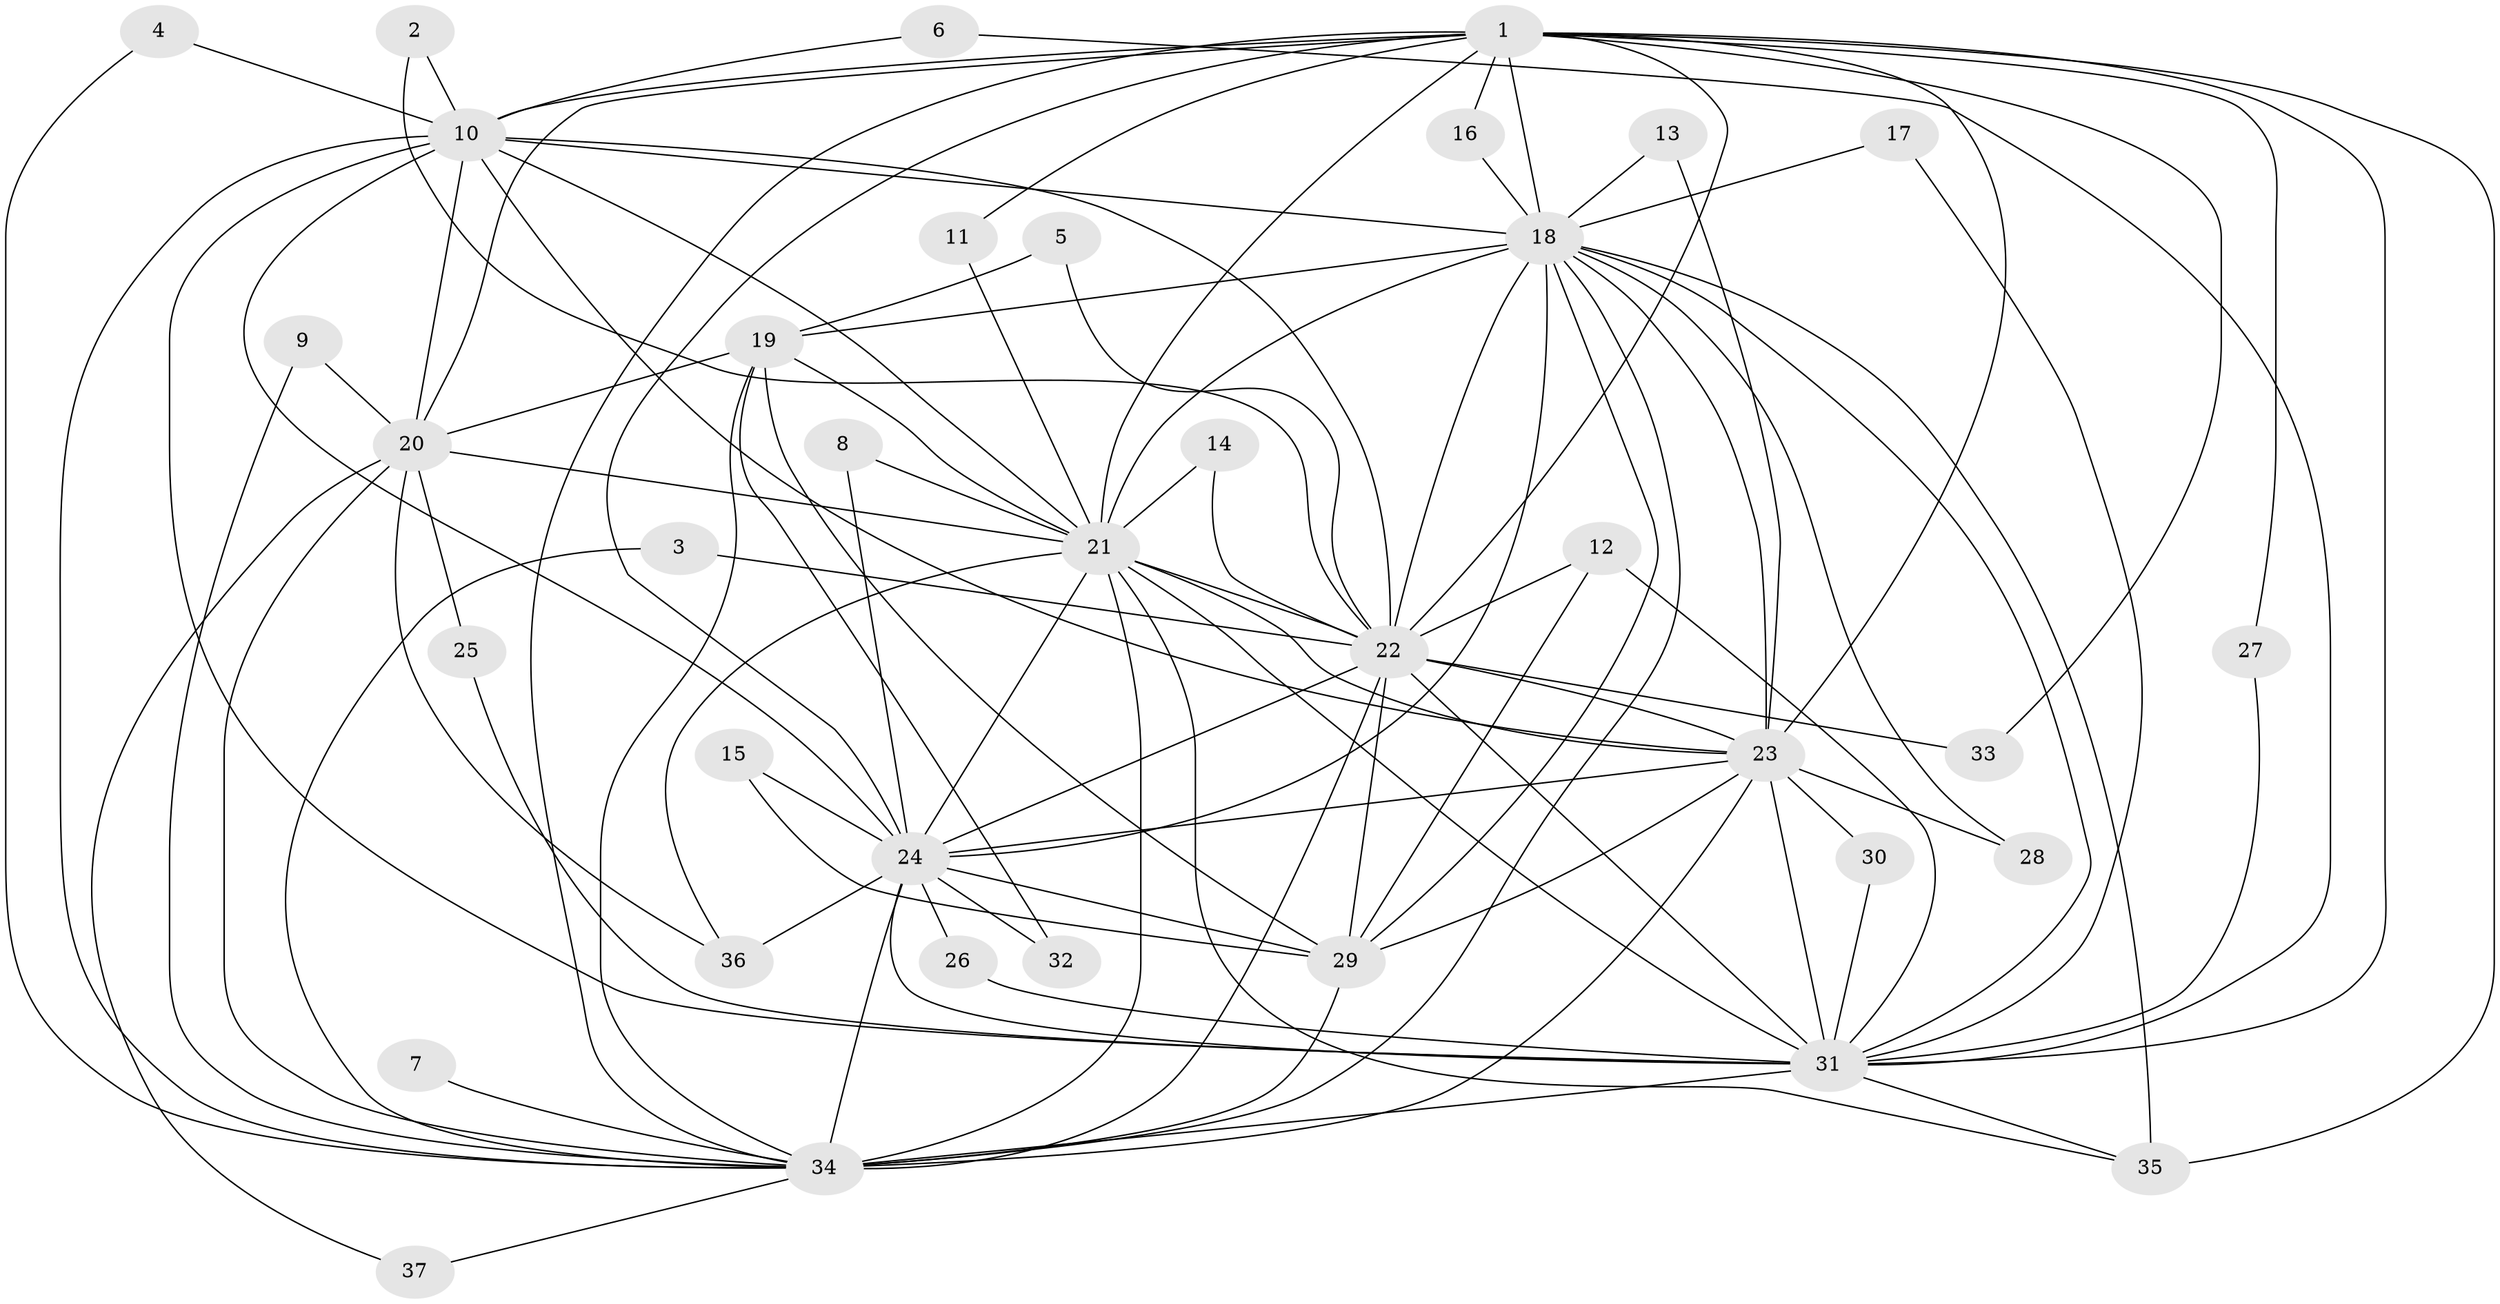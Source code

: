 // original degree distribution, {16: 0.043478260869565216, 12: 0.014492753623188406, 18: 0.014492753623188406, 23: 0.014492753623188406, 19: 0.028985507246376812, 21: 0.028985507246376812, 3: 0.13043478260869565, 5: 0.014492753623188406, 2: 0.6521739130434783, 6: 0.014492753623188406, 9: 0.014492753623188406, 4: 0.028985507246376812}
// Generated by graph-tools (version 1.1) at 2025/25/03/09/25 03:25:43]
// undirected, 37 vertices, 103 edges
graph export_dot {
graph [start="1"]
  node [color=gray90,style=filled];
  1;
  2;
  3;
  4;
  5;
  6;
  7;
  8;
  9;
  10;
  11;
  12;
  13;
  14;
  15;
  16;
  17;
  18;
  19;
  20;
  21;
  22;
  23;
  24;
  25;
  26;
  27;
  28;
  29;
  30;
  31;
  32;
  33;
  34;
  35;
  36;
  37;
  1 -- 10 [weight=4.0];
  1 -- 11 [weight=1.0];
  1 -- 16 [weight=1.0];
  1 -- 18 [weight=2.0];
  1 -- 20 [weight=1.0];
  1 -- 21 [weight=2.0];
  1 -- 22 [weight=3.0];
  1 -- 23 [weight=2.0];
  1 -- 24 [weight=2.0];
  1 -- 27 [weight=1.0];
  1 -- 31 [weight=3.0];
  1 -- 33 [weight=1.0];
  1 -- 34 [weight=2.0];
  1 -- 35 [weight=1.0];
  2 -- 10 [weight=1.0];
  2 -- 22 [weight=1.0];
  3 -- 22 [weight=1.0];
  3 -- 34 [weight=1.0];
  4 -- 10 [weight=1.0];
  4 -- 34 [weight=1.0];
  5 -- 19 [weight=1.0];
  5 -- 22 [weight=1.0];
  6 -- 10 [weight=1.0];
  6 -- 31 [weight=1.0];
  7 -- 34 [weight=1.0];
  8 -- 21 [weight=1.0];
  8 -- 24 [weight=1.0];
  9 -- 20 [weight=1.0];
  9 -- 34 [weight=1.0];
  10 -- 18 [weight=1.0];
  10 -- 20 [weight=1.0];
  10 -- 21 [weight=1.0];
  10 -- 22 [weight=2.0];
  10 -- 23 [weight=1.0];
  10 -- 24 [weight=1.0];
  10 -- 31 [weight=1.0];
  10 -- 34 [weight=1.0];
  11 -- 21 [weight=1.0];
  12 -- 22 [weight=1.0];
  12 -- 29 [weight=1.0];
  12 -- 31 [weight=1.0];
  13 -- 18 [weight=1.0];
  13 -- 23 [weight=1.0];
  14 -- 21 [weight=1.0];
  14 -- 22 [weight=1.0];
  15 -- 24 [weight=1.0];
  15 -- 29 [weight=1.0];
  16 -- 18 [weight=1.0];
  17 -- 18 [weight=1.0];
  17 -- 31 [weight=1.0];
  18 -- 19 [weight=1.0];
  18 -- 21 [weight=2.0];
  18 -- 22 [weight=1.0];
  18 -- 23 [weight=1.0];
  18 -- 24 [weight=2.0];
  18 -- 28 [weight=1.0];
  18 -- 29 [weight=1.0];
  18 -- 31 [weight=1.0];
  18 -- 34 [weight=1.0];
  18 -- 35 [weight=1.0];
  19 -- 20 [weight=1.0];
  19 -- 21 [weight=1.0];
  19 -- 29 [weight=1.0];
  19 -- 32 [weight=1.0];
  19 -- 34 [weight=1.0];
  20 -- 21 [weight=1.0];
  20 -- 25 [weight=1.0];
  20 -- 34 [weight=1.0];
  20 -- 36 [weight=1.0];
  20 -- 37 [weight=1.0];
  21 -- 22 [weight=1.0];
  21 -- 23 [weight=2.0];
  21 -- 24 [weight=2.0];
  21 -- 31 [weight=1.0];
  21 -- 34 [weight=2.0];
  21 -- 35 [weight=1.0];
  21 -- 36 [weight=1.0];
  22 -- 23 [weight=2.0];
  22 -- 24 [weight=1.0];
  22 -- 29 [weight=1.0];
  22 -- 31 [weight=3.0];
  22 -- 33 [weight=1.0];
  22 -- 34 [weight=2.0];
  23 -- 24 [weight=2.0];
  23 -- 28 [weight=1.0];
  23 -- 29 [weight=1.0];
  23 -- 30 [weight=1.0];
  23 -- 31 [weight=1.0];
  23 -- 34 [weight=3.0];
  24 -- 26 [weight=1.0];
  24 -- 29 [weight=1.0];
  24 -- 31 [weight=1.0];
  24 -- 32 [weight=1.0];
  24 -- 34 [weight=2.0];
  24 -- 36 [weight=1.0];
  25 -- 31 [weight=1.0];
  26 -- 31 [weight=1.0];
  27 -- 31 [weight=1.0];
  29 -- 34 [weight=1.0];
  30 -- 31 [weight=1.0];
  31 -- 34 [weight=1.0];
  31 -- 35 [weight=1.0];
  34 -- 37 [weight=1.0];
}
